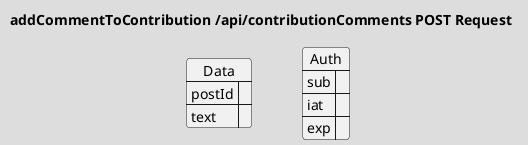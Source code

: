 @startuml addCommentToContribution-Request
!theme toy
title "addCommentToContribution /api/contributionComments POST Request"
json Data {
    "postId": "",
    "text": ""
}

json Auth {
    "sub": "",
    "iat": "",
    "exp": ""
}
@enduml
@startuml addCommentToContribution-Response
!theme toy
title "addCommentToContribution /api/contributionComments POST Response"

json Data {
    "contributionCommentId": ""
}
@enduml
